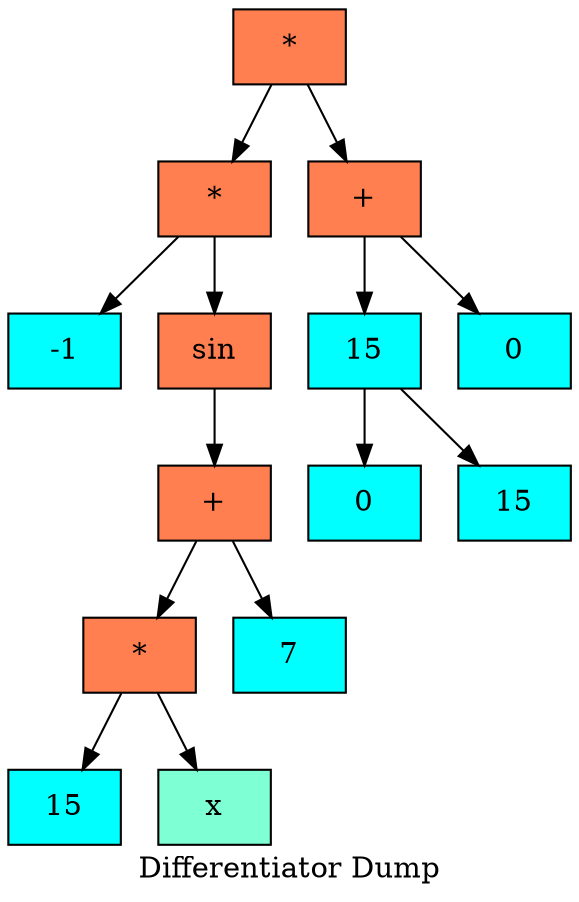   digraph tree  {
  node[   shape     = "Mrecord",  style     = "filled",  fillcolor = "aqua",  fontcolor = "#000000",  margin    = "0.075"];
  rankdir   = "TB";

  label     = "Differentiator Dump";
"node6" [shape = "record", label = "{*}", fillcolor = "coral"]
"node7" [shape = "record", label = "{*}", fillcolor = "coral"]
"node8" [shape = "record", label = "{-1}", fillcolor = "aqua"]
"node7" -> "node8"
"node9" [shape = "record", label = "{sin}", fillcolor = "coral"]
"node10" [shape = "record", label = "{+}", fillcolor = "coral"]
"node11" [shape = "record", label = "{*}", fillcolor = "coral"]
"node12" [shape = "record", label = "{15}", fillcolor = "aqua"]
"node11" -> "node12"
"node13" [shape = "record", label = "{x}", fillcolor = "aquamarine"]
"node11" -> "node13"
"node10" -> "node11"
"node14" [shape = "record", label = "{7}", fillcolor = "aqua"]
"node10" -> "node14"
"node9" -> "node10"
"node7" -> "node9"
"node6" -> "node7"
"node15" [shape = "record", label = "{+}", fillcolor = "coral"]
"node16" [shape = "record", label = "{15}", fillcolor = "aqua"]
"node17" [shape = "record", label = "{0}", fillcolor = "aqua"]
"node16" -> "node17"
"node18" [shape = "record", label = "{15}", fillcolor = "aqua"]
"node16" -> "node18"
"node15" -> "node16"
"node19" [shape = "record", label = "{0}", fillcolor = "aqua"]
"node15" -> "node19"
"node6" -> "node15"
  }